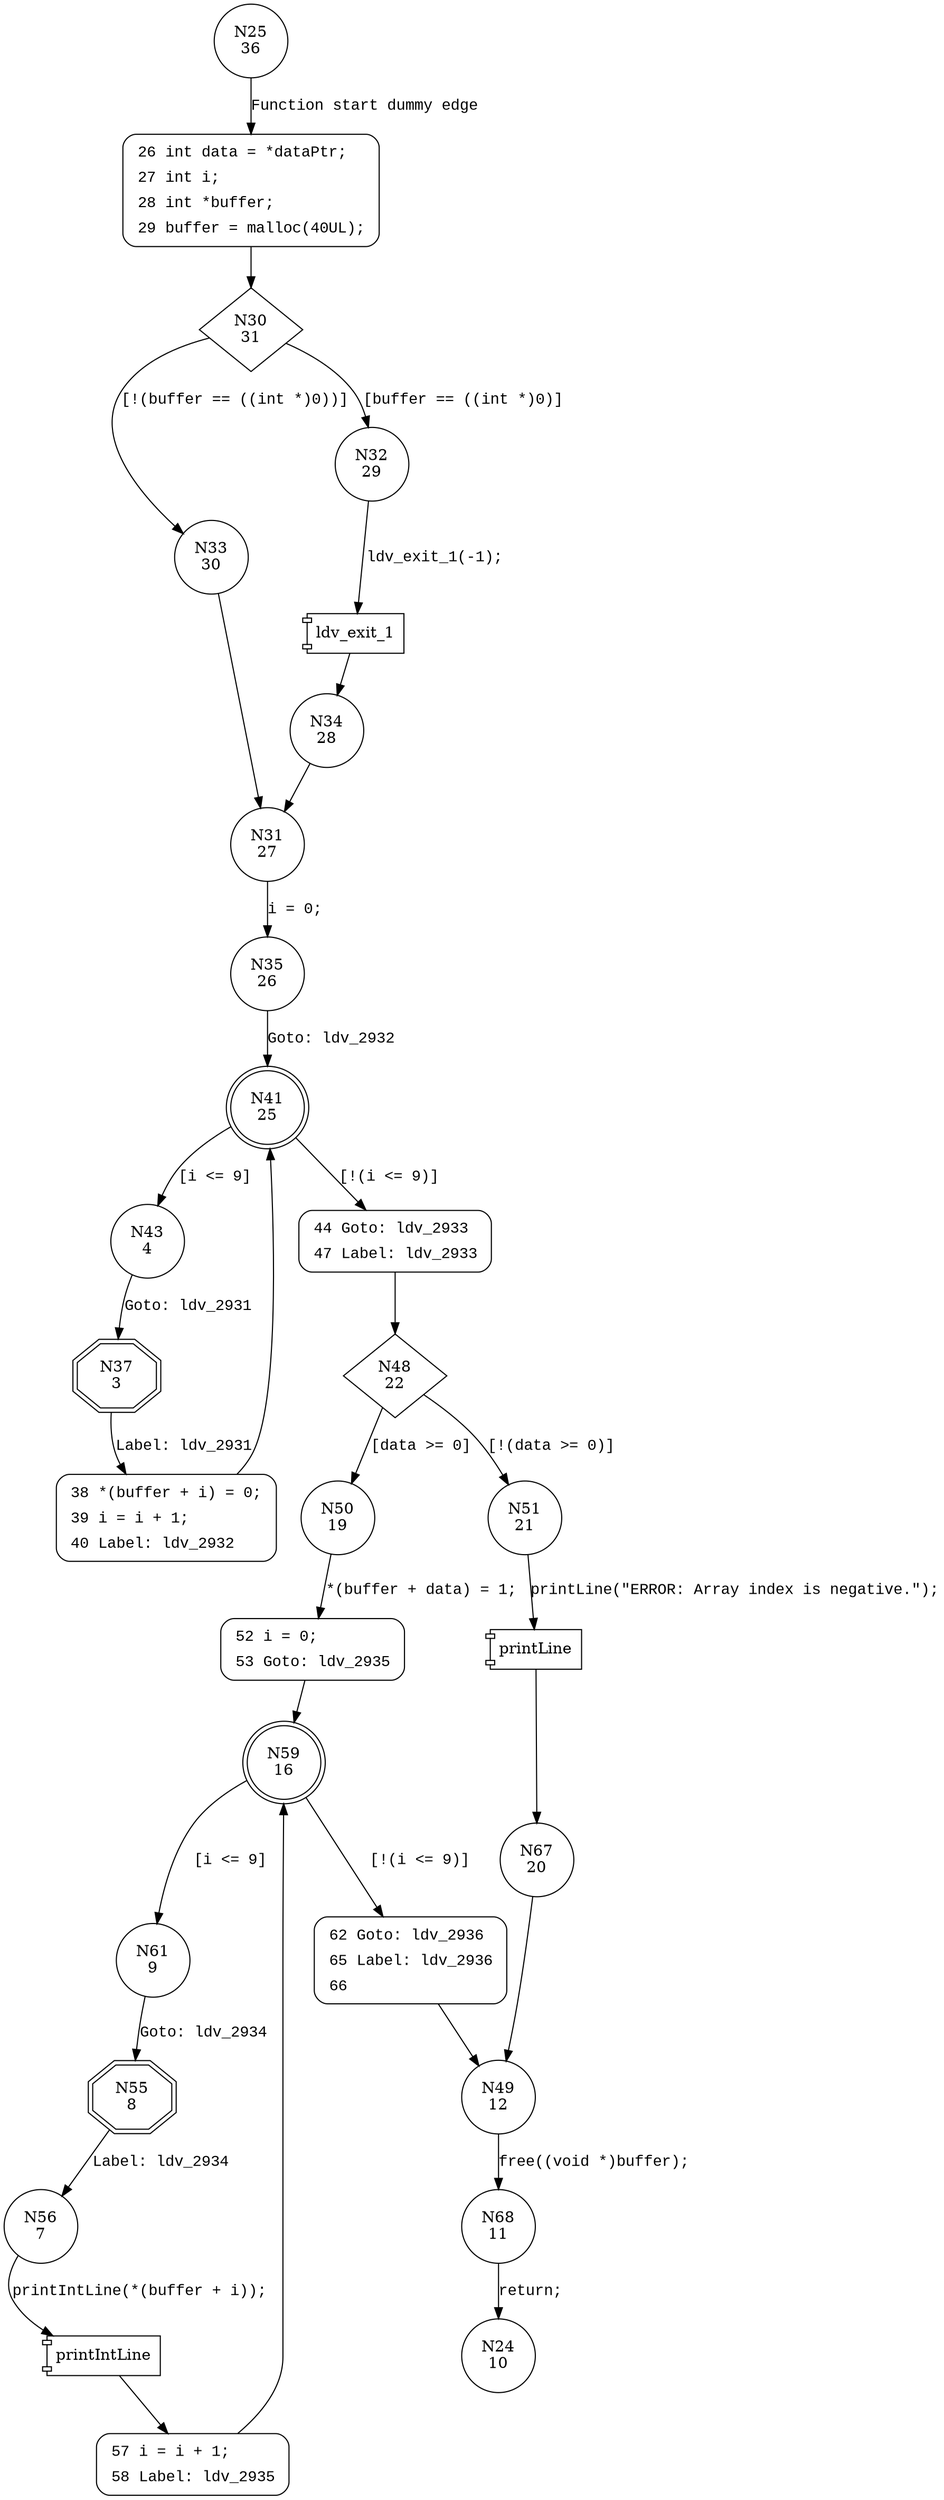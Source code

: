 digraph CWE122_Heap_Based_Buffer_Overflow__c_CWE129_fscanf_63b_badSink {
25 [shape="circle" label="N25\n36"]
26 [shape="circle" label="N26\n35"]
30 [shape="diamond" label="N30\n31"]
32 [shape="circle" label="N32\n29"]
33 [shape="circle" label="N33\n30"]
31 [shape="circle" label="N31\n27"]
35 [shape="circle" label="N35\n26"]
41 [shape="doublecircle" label="N41\n25"]
43 [shape="circle" label="N43\n4"]
44 [shape="circle" label="N44\n24"]
48 [shape="diamond" label="N48\n22"]
50 [shape="circle" label="N50\n19"]
51 [shape="circle" label="N51\n21"]
67 [shape="circle" label="N67\n20"]
49 [shape="circle" label="N49\n12"]
68 [shape="circle" label="N68\n11"]
52 [shape="circle" label="N52\n18"]
59 [shape="doublecircle" label="N59\n16"]
61 [shape="circle" label="N61\n9"]
62 [shape="circle" label="N62\n15"]
55 [shape="doubleoctagon" label="N55\n8"]
56 [shape="circle" label="N56\n7"]
57 [shape="circle" label="N57\n6"]
37 [shape="doubleoctagon" label="N37\n3"]
38 [shape="circle" label="N38\n2"]
34 [shape="circle" label="N34\n28"]
24 [shape="circle" label="N24\n10"]
26 [style="filled,bold" penwidth="1" fillcolor="white" fontname="Courier New" shape="Mrecord" label=<<table border="0" cellborder="0" cellpadding="3" bgcolor="white"><tr><td align="right">26</td><td align="left">int data = *dataPtr;</td></tr><tr><td align="right">27</td><td align="left">int i;</td></tr><tr><td align="right">28</td><td align="left">int *buffer;</td></tr><tr><td align="right">29</td><td align="left">buffer = malloc(40UL);</td></tr></table>>]
26 -> 30[label=""]
44 [style="filled,bold" penwidth="1" fillcolor="white" fontname="Courier New" shape="Mrecord" label=<<table border="0" cellborder="0" cellpadding="3" bgcolor="white"><tr><td align="right">44</td><td align="left">Goto: ldv_2933</td></tr><tr><td align="right">47</td><td align="left">Label: ldv_2933</td></tr></table>>]
44 -> 48[label=""]
52 [style="filled,bold" penwidth="1" fillcolor="white" fontname="Courier New" shape="Mrecord" label=<<table border="0" cellborder="0" cellpadding="3" bgcolor="white"><tr><td align="right">52</td><td align="left">i = 0;</td></tr><tr><td align="right">53</td><td align="left">Goto: ldv_2935</td></tr></table>>]
52 -> 59[label=""]
62 [style="filled,bold" penwidth="1" fillcolor="white" fontname="Courier New" shape="Mrecord" label=<<table border="0" cellborder="0" cellpadding="3" bgcolor="white"><tr><td align="right">62</td><td align="left">Goto: ldv_2936</td></tr><tr><td align="right">65</td><td align="left">Label: ldv_2936</td></tr><tr><td align="right">66</td><td align="left"></td></tr></table>>]
62 -> 49[label=""]
57 [style="filled,bold" penwidth="1" fillcolor="white" fontname="Courier New" shape="Mrecord" label=<<table border="0" cellborder="0" cellpadding="3" bgcolor="white"><tr><td align="right">57</td><td align="left">i = i + 1;</td></tr><tr><td align="right">58</td><td align="left">Label: ldv_2935</td></tr></table>>]
57 -> 59[label=""]
38 [style="filled,bold" penwidth="1" fillcolor="white" fontname="Courier New" shape="Mrecord" label=<<table border="0" cellborder="0" cellpadding="3" bgcolor="white"><tr><td align="right">38</td><td align="left">*(buffer + i) = 0;</td></tr><tr><td align="right">39</td><td align="left">i = i + 1;</td></tr><tr><td align="right">40</td><td align="left">Label: ldv_2932</td></tr></table>>]
38 -> 41[label=""]
25 -> 26 [label="Function start dummy edge" fontname="Courier New"]
30 -> 32 [label="[buffer == ((int *)0)]" fontname="Courier New"]
30 -> 33 [label="[!(buffer == ((int *)0))]" fontname="Courier New"]
31 -> 35 [label="i = 0;" fontname="Courier New"]
41 -> 43 [label="[i <= 9]" fontname="Courier New"]
41 -> 44 [label="[!(i <= 9)]" fontname="Courier New"]
48 -> 50 [label="[data >= 0]" fontname="Courier New"]
48 -> 51 [label="[!(data >= 0)]" fontname="Courier New"]
100010 [shape="component" label="printLine"]
51 -> 100010 [label="printLine(\"ERROR: Array index is negative.\");" fontname="Courier New"]
100010 -> 67 [label="" fontname="Courier New"]
49 -> 68 [label="free((void *)buffer);" fontname="Courier New"]
50 -> 52 [label="*(buffer + data) = 1;" fontname="Courier New"]
59 -> 61 [label="[i <= 9]" fontname="Courier New"]
59 -> 62 [label="[!(i <= 9)]" fontname="Courier New"]
61 -> 55 [label="Goto: ldv_2934" fontname="Courier New"]
55 -> 56 [label="Label: ldv_2934" fontname="Courier New"]
100011 [shape="component" label="printIntLine"]
56 -> 100011 [label="printIntLine(*(buffer + i));" fontname="Courier New"]
100011 -> 57 [label="" fontname="Courier New"]
43 -> 37 [label="Goto: ldv_2931" fontname="Courier New"]
37 -> 38 [label="Label: ldv_2931" fontname="Courier New"]
100012 [shape="component" label="ldv_exit_1"]
32 -> 100012 [label="ldv_exit_1(-1);" fontname="Courier New"]
100012 -> 34 [label="" fontname="Courier New"]
33 -> 31 [label="" fontname="Courier New"]
35 -> 41 [label="Goto: ldv_2932" fontname="Courier New"]
67 -> 49 [label="" fontname="Courier New"]
68 -> 24 [label="return;" fontname="Courier New"]
34 -> 31 [label="" fontname="Courier New"]
}